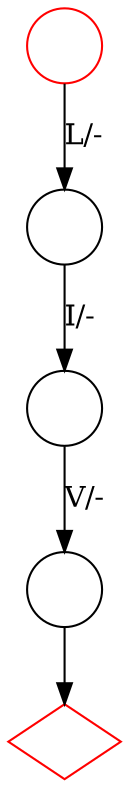 digraph G {
    S [label="", shape=circle, color=red];
    E [label="", shape=diamond, color=red];

    D1 [label="", shape=circle];
    D2 [label="", shape=circle];
    D3 [label="", shape=circle];

    S->D1 [label="L/-"];
    D1->D2 [label="I/-"];
    D2->D3 [label="V/-"];
    D3->E;


}
